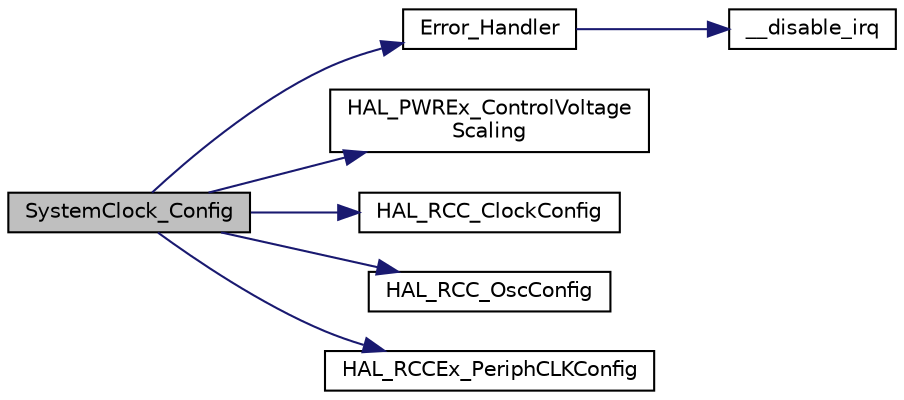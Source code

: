digraph "SystemClock_Config"
{
 // LATEX_PDF_SIZE
  edge [fontname="Helvetica",fontsize="10",labelfontname="Helvetica",labelfontsize="10"];
  node [fontname="Helvetica",fontsize="10",shape=record];
  rankdir="LR";
  Node1 [label="SystemClock_Config",height=0.2,width=0.4,color="black", fillcolor="grey75", style="filled", fontcolor="black",tooltip="System Clock Configuration."];
  Node1 -> Node2 [color="midnightblue",fontsize="10",style="solid",fontname="Helvetica"];
  Node2 [label="Error_Handler",height=0.2,width=0.4,color="black", fillcolor="white", style="filled",URL="$main_8cpp.html#a1730ffe1e560465665eb47d9264826f9",tooltip="This function is executed in case of error occurrence."];
  Node2 -> Node3 [color="midnightblue",fontsize="10",style="solid",fontname="Helvetica"];
  Node3 [label="__disable_irq",height=0.2,width=0.4,color="black", fillcolor="white", style="filled",URL="$group__CMSIS__Core__RegAccFunctions.html#ga2299877e4ba3e162ca9dbabd6e0abef6",tooltip="Disable IRQ Interrupts."];
  Node1 -> Node4 [color="midnightblue",fontsize="10",style="solid",fontname="Helvetica"];
  Node4 [label="HAL_PWREx_ControlVoltage\lScaling",height=0.2,width=0.4,color="black", fillcolor="white", style="filled",URL="$group__PWREx__Exported__Functions__Group1.html#ga1a1e616641c2dc696681ace585d9afb5",tooltip=" "];
  Node1 -> Node5 [color="midnightblue",fontsize="10",style="solid",fontname="Helvetica"];
  Node5 [label="HAL_RCC_ClockConfig",height=0.2,width=0.4,color="black", fillcolor="white", style="filled",URL="$group__RCC__Exported__Functions__Group1.html#gad0a4b5c7459219fafc15f3f867563ef3",tooltip=" "];
  Node1 -> Node6 [color="midnightblue",fontsize="10",style="solid",fontname="Helvetica"];
  Node6 [label="HAL_RCC_OscConfig",height=0.2,width=0.4,color="black", fillcolor="white", style="filled",URL="$group__RCC__Exported__Functions__Group1.html#ga9c504088722e03830df6caad932ad06b",tooltip=" "];
  Node1 -> Node7 [color="midnightblue",fontsize="10",style="solid",fontname="Helvetica"];
  Node7 [label="HAL_RCCEx_PeriphCLKConfig",height=0.2,width=0.4,color="black", fillcolor="white", style="filled",URL="$group__RCCEx__Exported__Functions__Group1.html#ga0c0f61a1e2f47cc81bc43d83ba3e0d95",tooltip=" "];
}
